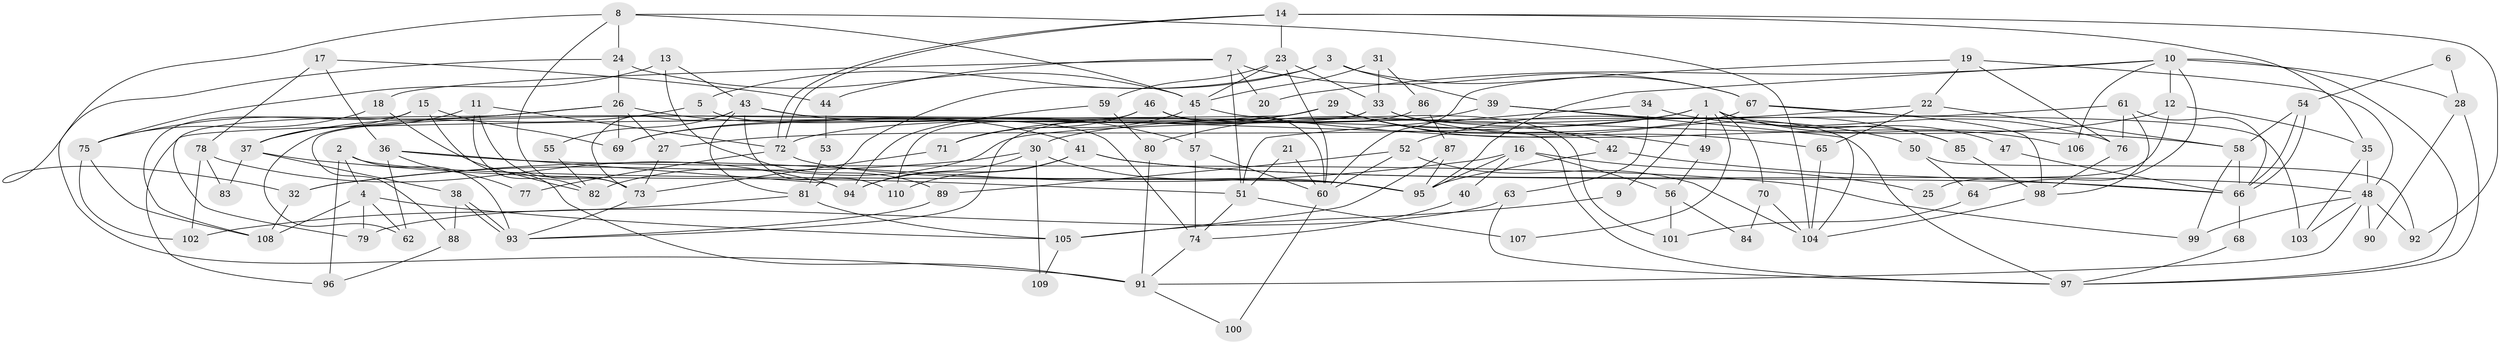 // Generated by graph-tools (version 1.1) at 2025/49/03/09/25 04:49:29]
// undirected, 110 vertices, 220 edges
graph export_dot {
graph [start="1"]
  node [color=gray90,style=filled];
  1;
  2;
  3;
  4;
  5;
  6;
  7;
  8;
  9;
  10;
  11;
  12;
  13;
  14;
  15;
  16;
  17;
  18;
  19;
  20;
  21;
  22;
  23;
  24;
  25;
  26;
  27;
  28;
  29;
  30;
  31;
  32;
  33;
  34;
  35;
  36;
  37;
  38;
  39;
  40;
  41;
  42;
  43;
  44;
  45;
  46;
  47;
  48;
  49;
  50;
  51;
  52;
  53;
  54;
  55;
  56;
  57;
  58;
  59;
  60;
  61;
  62;
  63;
  64;
  65;
  66;
  67;
  68;
  69;
  70;
  71;
  72;
  73;
  74;
  75;
  76;
  77;
  78;
  79;
  80;
  81;
  82;
  83;
  84;
  85;
  86;
  87;
  88;
  89;
  90;
  91;
  92;
  93;
  94;
  95;
  96;
  97;
  98;
  99;
  100;
  101;
  102;
  103;
  104;
  105;
  106;
  107;
  108;
  109;
  110;
  1 -- 85;
  1 -- 27;
  1 -- 9;
  1 -- 47;
  1 -- 49;
  1 -- 70;
  1 -- 80;
  1 -- 106;
  1 -- 107;
  2 -- 93;
  2 -- 4;
  2 -- 95;
  2 -- 96;
  3 -- 67;
  3 -- 39;
  3 -- 5;
  3 -- 81;
  4 -- 79;
  4 -- 108;
  4 -- 62;
  4 -- 105;
  5 -- 74;
  5 -- 37;
  6 -- 28;
  6 -- 54;
  7 -- 67;
  7 -- 18;
  7 -- 20;
  7 -- 44;
  7 -- 51;
  8 -- 104;
  8 -- 45;
  8 -- 24;
  8 -- 32;
  8 -- 73;
  9 -- 105;
  10 -- 12;
  10 -- 95;
  10 -- 20;
  10 -- 28;
  10 -- 64;
  10 -- 97;
  10 -- 106;
  11 -- 37;
  11 -- 73;
  11 -- 72;
  11 -- 82;
  12 -- 30;
  12 -- 35;
  12 -- 25;
  13 -- 75;
  13 -- 43;
  13 -- 89;
  14 -- 72;
  14 -- 72;
  14 -- 23;
  14 -- 35;
  14 -- 92;
  15 -- 91;
  15 -- 37;
  15 -- 69;
  15 -- 108;
  16 -- 32;
  16 -- 95;
  16 -- 25;
  16 -- 40;
  16 -- 56;
  17 -- 78;
  17 -- 36;
  17 -- 44;
  18 -- 75;
  18 -- 82;
  19 -- 48;
  19 -- 22;
  19 -- 60;
  19 -- 76;
  21 -- 60;
  21 -- 51;
  22 -- 65;
  22 -- 58;
  22 -- 52;
  23 -- 33;
  23 -- 60;
  23 -- 45;
  23 -- 59;
  24 -- 45;
  24 -- 26;
  24 -- 91;
  26 -- 41;
  26 -- 27;
  26 -- 69;
  26 -- 75;
  26 -- 79;
  27 -- 73;
  28 -- 97;
  28 -- 90;
  29 -- 69;
  29 -- 42;
  29 -- 49;
  29 -- 65;
  29 -- 71;
  29 -- 96;
  30 -- 95;
  30 -- 94;
  30 -- 32;
  30 -- 109;
  31 -- 45;
  31 -- 33;
  31 -- 86;
  32 -- 108;
  33 -- 88;
  33 -- 97;
  33 -- 50;
  33 -- 62;
  34 -- 76;
  34 -- 51;
  34 -- 63;
  35 -- 48;
  35 -- 103;
  36 -- 99;
  36 -- 62;
  36 -- 77;
  36 -- 94;
  37 -- 51;
  37 -- 38;
  37 -- 83;
  38 -- 93;
  38 -- 93;
  38 -- 88;
  39 -- 69;
  39 -- 104;
  39 -- 85;
  40 -- 74;
  41 -- 94;
  41 -- 110;
  41 -- 48;
  41 -- 66;
  42 -- 66;
  42 -- 95;
  43 -- 81;
  43 -- 73;
  43 -- 55;
  43 -- 57;
  43 -- 97;
  43 -- 110;
  44 -- 53;
  45 -- 57;
  45 -- 58;
  45 -- 71;
  46 -- 60;
  46 -- 71;
  46 -- 101;
  46 -- 110;
  47 -- 66;
  48 -- 92;
  48 -- 90;
  48 -- 91;
  48 -- 99;
  48 -- 103;
  49 -- 56;
  50 -- 64;
  50 -- 92;
  51 -- 74;
  51 -- 107;
  52 -- 89;
  52 -- 60;
  52 -- 104;
  53 -- 81;
  54 -- 58;
  54 -- 66;
  54 -- 66;
  55 -- 82;
  56 -- 84;
  56 -- 101;
  57 -- 60;
  57 -- 74;
  58 -- 66;
  58 -- 99;
  59 -- 80;
  59 -- 94;
  60 -- 100;
  61 -- 66;
  61 -- 76;
  61 -- 82;
  61 -- 98;
  63 -- 97;
  63 -- 79;
  64 -- 101;
  65 -- 104;
  66 -- 68;
  67 -- 103;
  67 -- 72;
  67 -- 98;
  68 -- 97;
  70 -- 104;
  70 -- 84;
  71 -- 73;
  72 -- 77;
  72 -- 95;
  73 -- 93;
  74 -- 91;
  75 -- 108;
  75 -- 102;
  76 -- 98;
  78 -- 94;
  78 -- 102;
  78 -- 83;
  80 -- 91;
  81 -- 105;
  81 -- 102;
  85 -- 98;
  86 -- 93;
  86 -- 87;
  87 -- 95;
  87 -- 105;
  88 -- 96;
  89 -- 93;
  91 -- 100;
  98 -- 104;
  105 -- 109;
}

